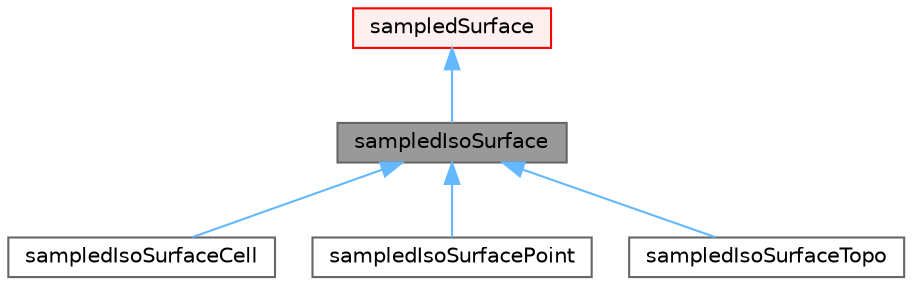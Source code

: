 digraph "sampledIsoSurface"
{
 // LATEX_PDF_SIZE
  bgcolor="transparent";
  edge [fontname=Helvetica,fontsize=10,labelfontname=Helvetica,labelfontsize=10];
  node [fontname=Helvetica,fontsize=10,shape=box,height=0.2,width=0.4];
  Node1 [id="Node000001",label="sampledIsoSurface",height=0.2,width=0.4,color="gray40", fillcolor="grey60", style="filled", fontcolor="black",tooltip="A sampledSurface defined by a surface of iso value. It only recalculates the iso-surface if time chan..."];
  Node2 -> Node1 [id="edge1_Node000001_Node000002",dir="back",color="steelblue1",style="solid",tooltip=" "];
  Node2 [id="Node000002",label="sampledSurface",height=0.2,width=0.4,color="red", fillcolor="#FFF0F0", style="filled",URL="$classFoam_1_1sampledSurface.html",tooltip="An abstract class for surfaces with sampling."];
  Node1 -> Node4 [id="edge2_Node000001_Node000004",dir="back",color="steelblue1",style="solid",tooltip=" "];
  Node4 [id="Node000004",label="sampledIsoSurfaceCell",height=0.2,width=0.4,color="gray40", fillcolor="white", style="filled",URL="$classFoam_1_1sampledIsoSurfaceCell.html",tooltip="A sampledSurface defined by a surface of iso value using a cell algorithm. It only recalculates the i..."];
  Node1 -> Node5 [id="edge3_Node000001_Node000005",dir="back",color="steelblue1",style="solid",tooltip=" "];
  Node5 [id="Node000005",label="sampledIsoSurfacePoint",height=0.2,width=0.4,color="gray40", fillcolor="white", style="filled",URL="$classFoam_1_1sampledIsoSurfacePoint.html",tooltip="A sampledSurface defined by a surface of iso value using a point algorithm (always triangulated!..."];
  Node1 -> Node6 [id="edge4_Node000001_Node000006",dir="back",color="steelblue1",style="solid",tooltip=" "];
  Node6 [id="Node000006",label="sampledIsoSurfaceTopo",height=0.2,width=0.4,color="gray40", fillcolor="white", style="filled",URL="$classFoam_1_1sampledIsoSurfaceTopo.html",tooltip="A sampledSurface defined by a surface of iso value using a topo algorithm. It only recalculates the i..."];
}
